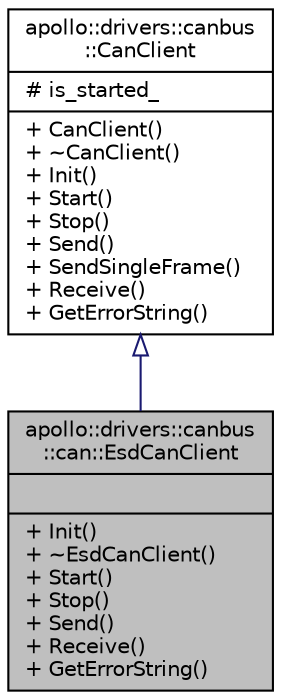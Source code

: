 digraph "apollo::drivers::canbus::can::EsdCanClient"
{
  edge [fontname="Helvetica",fontsize="10",labelfontname="Helvetica",labelfontsize="10"];
  node [fontname="Helvetica",fontsize="10",shape=record];
  Node0 [label="{apollo::drivers::canbus\l::can::EsdCanClient\n||+ Init()\l+ ~EsdCanClient()\l+ Start()\l+ Stop()\l+ Send()\l+ Receive()\l+ GetErrorString()\l}",height=0.2,width=0.4,color="black", fillcolor="grey75", style="filled", fontcolor="black"];
  Node1 -> Node0 [dir="back",color="midnightblue",fontsize="10",style="solid",arrowtail="onormal",fontname="Helvetica"];
  Node1 [label="{apollo::drivers::canbus\l::CanClient\n|# is_started_\l|+ CanClient()\l+ ~CanClient()\l+ Init()\l+ Start()\l+ Stop()\l+ Send()\l+ SendSingleFrame()\l+ Receive()\l+ GetErrorString()\l}",height=0.2,width=0.4,color="black", fillcolor="white", style="filled",URL="$classapollo_1_1drivers_1_1canbus_1_1CanClient.html",tooltip="The class which defines the CAN client to send and receive message. "];
}
